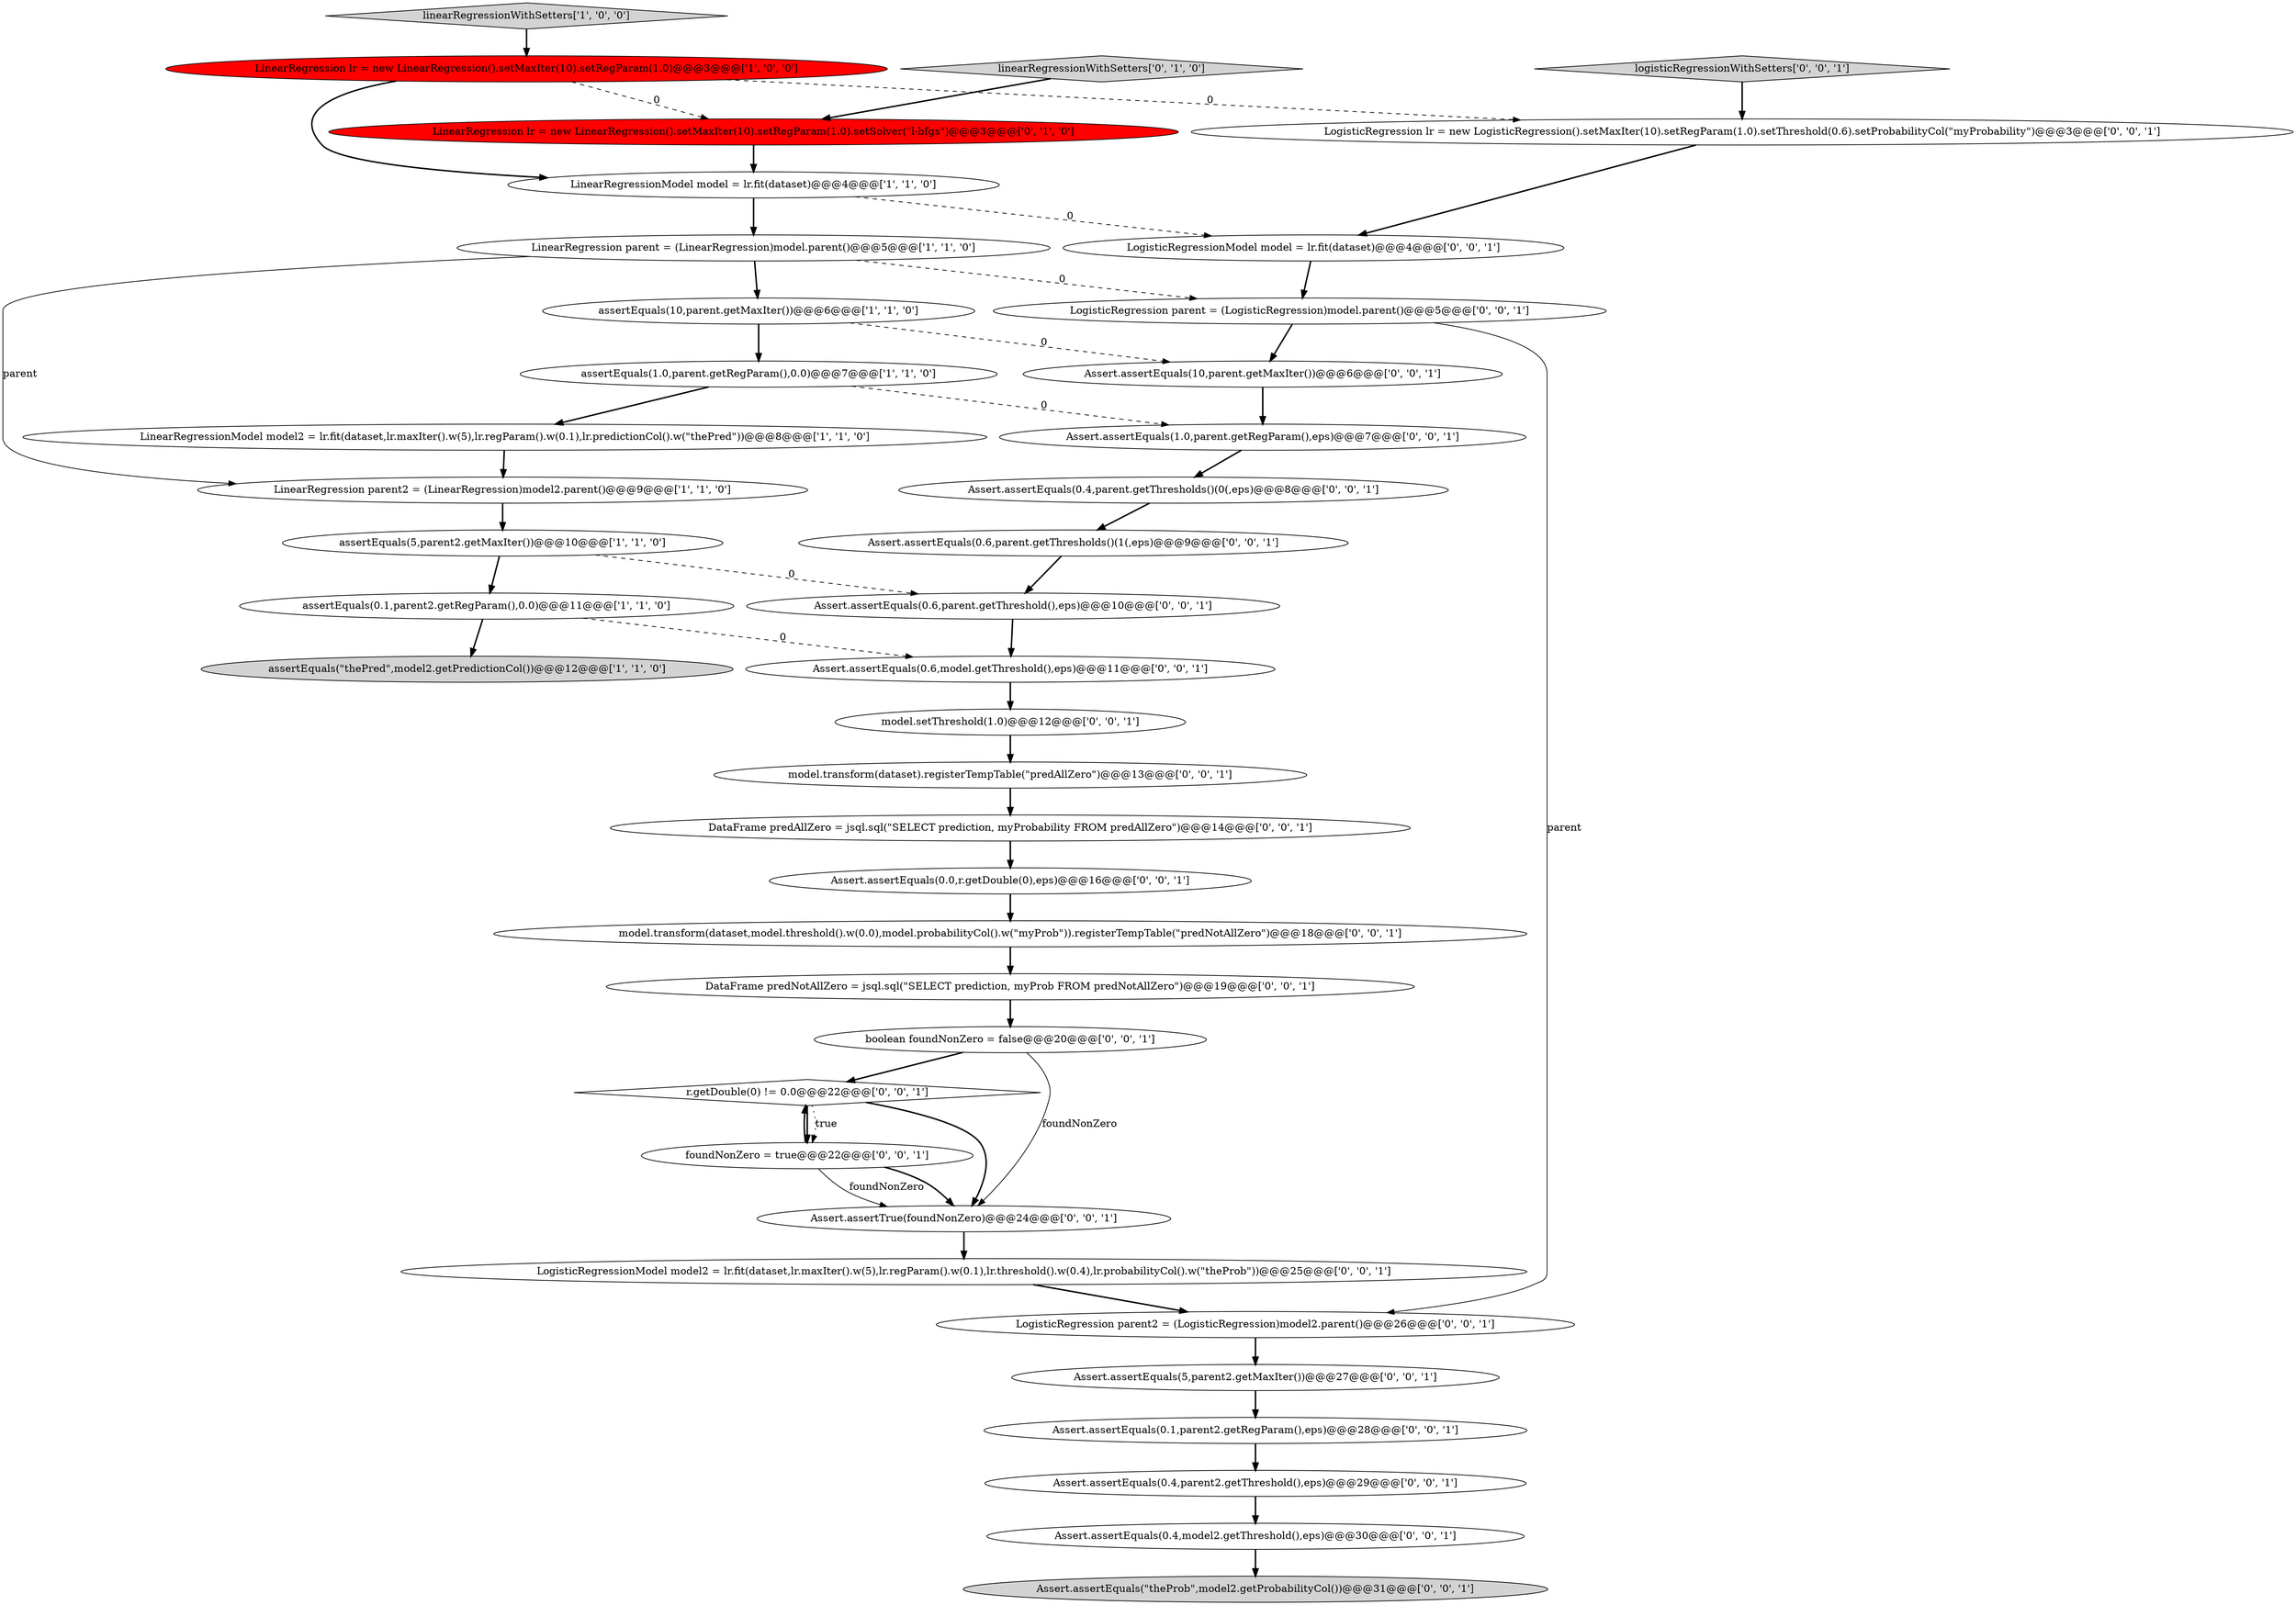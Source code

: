 digraph {
10 [style = filled, label = "LinearRegression lr = new LinearRegression().setMaxIter(10).setRegParam(1.0)@@@3@@@['1', '0', '0']", fillcolor = red, shape = ellipse image = "AAA1AAABBB1BBB"];
38 [style = filled, label = "model.transform(dataset,model.threshold().w(0.0),model.probabilityCol().w(\"myProb\")).registerTempTable(\"predNotAllZero\")@@@18@@@['0', '0', '1']", fillcolor = white, shape = ellipse image = "AAA0AAABBB3BBB"];
0 [style = filled, label = "LinearRegression parent = (LinearRegression)model.parent()@@@5@@@['1', '1', '0']", fillcolor = white, shape = ellipse image = "AAA0AAABBB1BBB"];
33 [style = filled, label = "LogisticRegression parent2 = (LogisticRegression)model2.parent()@@@26@@@['0', '0', '1']", fillcolor = white, shape = ellipse image = "AAA0AAABBB3BBB"];
35 [style = filled, label = "Assert.assertEquals(0.6,parent.getThreshold(),eps)@@@10@@@['0', '0', '1']", fillcolor = white, shape = ellipse image = "AAA0AAABBB3BBB"];
22 [style = filled, label = "Assert.assertEquals(0.4,model2.getThreshold(),eps)@@@30@@@['0', '0', '1']", fillcolor = white, shape = ellipse image = "AAA0AAABBB3BBB"];
21 [style = filled, label = "Assert.assertEquals(1.0,parent.getRegParam(),eps)@@@7@@@['0', '0', '1']", fillcolor = white, shape = ellipse image = "AAA0AAABBB3BBB"];
16 [style = filled, label = "Assert.assertEquals(10,parent.getMaxIter())@@@6@@@['0', '0', '1']", fillcolor = white, shape = ellipse image = "AAA0AAABBB3BBB"];
12 [style = filled, label = "linearRegressionWithSetters['0', '1', '0']", fillcolor = lightgray, shape = diamond image = "AAA0AAABBB2BBB"];
32 [style = filled, label = "Assert.assertEquals(0.6,model.getThreshold(),eps)@@@11@@@['0', '0', '1']", fillcolor = white, shape = ellipse image = "AAA0AAABBB3BBB"];
2 [style = filled, label = "linearRegressionWithSetters['1', '0', '0']", fillcolor = lightgray, shape = diamond image = "AAA0AAABBB1BBB"];
13 [style = filled, label = "Assert.assertEquals(0.0,r.getDouble(0),eps)@@@16@@@['0', '0', '1']", fillcolor = white, shape = ellipse image = "AAA0AAABBB3BBB"];
20 [style = filled, label = "r.getDouble(0) != 0.0@@@22@@@['0', '0', '1']", fillcolor = white, shape = diamond image = "AAA0AAABBB3BBB"];
27 [style = filled, label = "Assert.assertEquals(0.4,parent.getThresholds()(0(,eps)@@@8@@@['0', '0', '1']", fillcolor = white, shape = ellipse image = "AAA0AAABBB3BBB"];
18 [style = filled, label = "LogisticRegressionModel model2 = lr.fit(dataset,lr.maxIter().w(5),lr.regParam().w(0.1),lr.threshold().w(0.4),lr.probabilityCol().w(\"theProb\"))@@@25@@@['0', '0', '1']", fillcolor = white, shape = ellipse image = "AAA0AAABBB3BBB"];
26 [style = filled, label = "Assert.assertEquals(5,parent2.getMaxIter())@@@27@@@['0', '0', '1']", fillcolor = white, shape = ellipse image = "AAA0AAABBB3BBB"];
37 [style = filled, label = "LogisticRegressionModel model = lr.fit(dataset)@@@4@@@['0', '0', '1']", fillcolor = white, shape = ellipse image = "AAA0AAABBB3BBB"];
36 [style = filled, label = "DataFrame predNotAllZero = jsql.sql(\"SELECT prediction, myProb FROM predNotAllZero\")@@@19@@@['0', '0', '1']", fillcolor = white, shape = ellipse image = "AAA0AAABBB3BBB"];
6 [style = filled, label = "LinearRegressionModel model = lr.fit(dataset)@@@4@@@['1', '1', '0']", fillcolor = white, shape = ellipse image = "AAA0AAABBB1BBB"];
4 [style = filled, label = "assertEquals(1.0,parent.getRegParam(),0.0)@@@7@@@['1', '1', '0']", fillcolor = white, shape = ellipse image = "AAA0AAABBB1BBB"];
7 [style = filled, label = "assertEquals(\"thePred\",model2.getPredictionCol())@@@12@@@['1', '1', '0']", fillcolor = lightgray, shape = ellipse image = "AAA0AAABBB1BBB"];
9 [style = filled, label = "LinearRegressionModel model2 = lr.fit(dataset,lr.maxIter().w(5),lr.regParam().w(0.1),lr.predictionCol().w(\"thePred\"))@@@8@@@['1', '1', '0']", fillcolor = white, shape = ellipse image = "AAA0AAABBB1BBB"];
23 [style = filled, label = "Assert.assertEquals(0.4,parent2.getThreshold(),eps)@@@29@@@['0', '0', '1']", fillcolor = white, shape = ellipse image = "AAA0AAABBB3BBB"];
34 [style = filled, label = "Assert.assertEquals(\"theProb\",model2.getProbabilityCol())@@@31@@@['0', '0', '1']", fillcolor = lightgray, shape = ellipse image = "AAA0AAABBB3BBB"];
19 [style = filled, label = "Assert.assertEquals(0.6,parent.getThresholds()(1(,eps)@@@9@@@['0', '0', '1']", fillcolor = white, shape = ellipse image = "AAA0AAABBB3BBB"];
28 [style = filled, label = "model.setThreshold(1.0)@@@12@@@['0', '0', '1']", fillcolor = white, shape = ellipse image = "AAA0AAABBB3BBB"];
15 [style = filled, label = "LogisticRegression lr = new LogisticRegression().setMaxIter(10).setRegParam(1.0).setThreshold(0.6).setProbabilityCol(\"myProbability\")@@@3@@@['0', '0', '1']", fillcolor = white, shape = ellipse image = "AAA0AAABBB3BBB"];
11 [style = filled, label = "LinearRegression lr = new LinearRegression().setMaxIter(10).setRegParam(1.0).setSolver(\"l-bfgs\")@@@3@@@['0', '1', '0']", fillcolor = red, shape = ellipse image = "AAA1AAABBB2BBB"];
17 [style = filled, label = "LogisticRegression parent = (LogisticRegression)model.parent()@@@5@@@['0', '0', '1']", fillcolor = white, shape = ellipse image = "AAA0AAABBB3BBB"];
5 [style = filled, label = "assertEquals(0.1,parent2.getRegParam(),0.0)@@@11@@@['1', '1', '0']", fillcolor = white, shape = ellipse image = "AAA0AAABBB1BBB"];
24 [style = filled, label = "logisticRegressionWithSetters['0', '0', '1']", fillcolor = lightgray, shape = diamond image = "AAA0AAABBB3BBB"];
39 [style = filled, label = "Assert.assertEquals(0.1,parent2.getRegParam(),eps)@@@28@@@['0', '0', '1']", fillcolor = white, shape = ellipse image = "AAA0AAABBB3BBB"];
29 [style = filled, label = "foundNonZero = true@@@22@@@['0', '0', '1']", fillcolor = white, shape = ellipse image = "AAA0AAABBB3BBB"];
14 [style = filled, label = "model.transform(dataset).registerTempTable(\"predAllZero\")@@@13@@@['0', '0', '1']", fillcolor = white, shape = ellipse image = "AAA0AAABBB3BBB"];
8 [style = filled, label = "assertEquals(5,parent2.getMaxIter())@@@10@@@['1', '1', '0']", fillcolor = white, shape = ellipse image = "AAA0AAABBB1BBB"];
25 [style = filled, label = "boolean foundNonZero = false@@@20@@@['0', '0', '1']", fillcolor = white, shape = ellipse image = "AAA0AAABBB3BBB"];
1 [style = filled, label = "LinearRegression parent2 = (LinearRegression)model2.parent()@@@9@@@['1', '1', '0']", fillcolor = white, shape = ellipse image = "AAA0AAABBB1BBB"];
31 [style = filled, label = "Assert.assertTrue(foundNonZero)@@@24@@@['0', '0', '1']", fillcolor = white, shape = ellipse image = "AAA0AAABBB3BBB"];
3 [style = filled, label = "assertEquals(10,parent.getMaxIter())@@@6@@@['1', '1', '0']", fillcolor = white, shape = ellipse image = "AAA0AAABBB1BBB"];
30 [style = filled, label = "DataFrame predAllZero = jsql.sql(\"SELECT prediction, myProbability FROM predAllZero\")@@@14@@@['0', '0', '1']", fillcolor = white, shape = ellipse image = "AAA0AAABBB3BBB"];
0->3 [style = bold, label=""];
4->9 [style = bold, label=""];
29->31 [style = solid, label="foundNonZero"];
10->15 [style = dashed, label="0"];
1->8 [style = bold, label=""];
30->13 [style = bold, label=""];
14->30 [style = bold, label=""];
21->27 [style = bold, label=""];
20->29 [style = bold, label=""];
0->1 [style = solid, label="parent"];
11->6 [style = bold, label=""];
37->17 [style = bold, label=""];
29->31 [style = bold, label=""];
12->11 [style = bold, label=""];
18->33 [style = bold, label=""];
17->33 [style = solid, label="parent"];
3->16 [style = dashed, label="0"];
8->35 [style = dashed, label="0"];
35->32 [style = bold, label=""];
38->36 [style = bold, label=""];
31->18 [style = bold, label=""];
6->0 [style = bold, label=""];
20->31 [style = bold, label=""];
2->10 [style = bold, label=""];
6->37 [style = dashed, label="0"];
0->17 [style = dashed, label="0"];
3->4 [style = bold, label=""];
10->6 [style = bold, label=""];
26->39 [style = bold, label=""];
4->21 [style = dashed, label="0"];
28->14 [style = bold, label=""];
33->26 [style = bold, label=""];
10->11 [style = dashed, label="0"];
5->32 [style = dashed, label="0"];
29->20 [style = bold, label=""];
25->20 [style = bold, label=""];
36->25 [style = bold, label=""];
23->22 [style = bold, label=""];
8->5 [style = bold, label=""];
20->29 [style = dotted, label="true"];
16->21 [style = bold, label=""];
19->35 [style = bold, label=""];
39->23 [style = bold, label=""];
22->34 [style = bold, label=""];
5->7 [style = bold, label=""];
13->38 [style = bold, label=""];
27->19 [style = bold, label=""];
9->1 [style = bold, label=""];
15->37 [style = bold, label=""];
32->28 [style = bold, label=""];
17->16 [style = bold, label=""];
24->15 [style = bold, label=""];
25->31 [style = solid, label="foundNonZero"];
}

